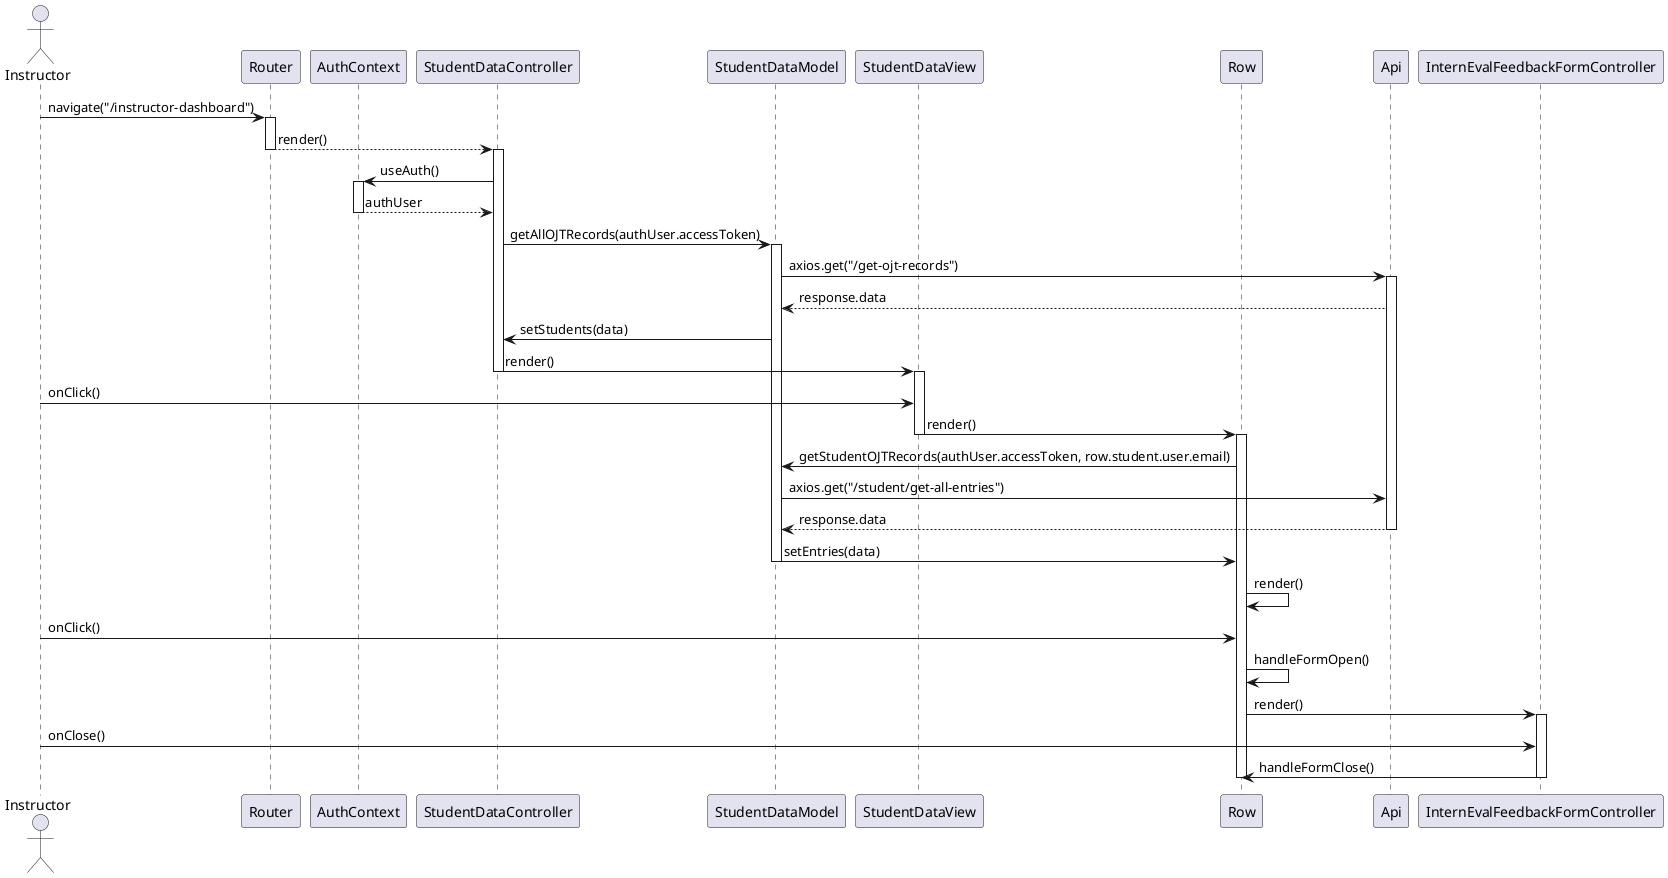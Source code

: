@startuml instructor_dashboard_sequence_diagram

actor Instructor as User
participant Router
participant AuthContext
participant StudentDataController
participant StudentDataModel
participant StudentDataView
participant Row
participant Api
participant InternEvalFeedbackFormController

User -> Router: navigate("/instructor-dashboard")
activate Router
Router --> StudentDataController: render()
deactivate Router
activate StudentDataController
StudentDataController -> AuthContext: useAuth()
activate AuthContext
AuthContext --> StudentDataController: authUser
deactivate AuthContext

StudentDataController -> StudentDataModel: getAllOJTRecords(authUser.accessToken)
activate StudentDataModel
StudentDataModel -> Api: axios.get("/get-ojt-records")
activate Api
Api --> StudentDataModel: response.data
StudentDataModel -> StudentDataController: setStudents(data)
StudentDataController -> StudentDataView: render()
deactivate StudentDataController
activate StudentDataView

User -> StudentDataView: onClick()
StudentDataView -> Row: render()
deactivate StudentDataView
activate Row
Row -> StudentDataModel: getStudentOJTRecords(authUser.accessToken, row.student.user.email)
StudentDataModel -> Api: axios.get("/student/get-all-entries")
Api --> StudentDataModel: response.data
deactivate Api
StudentDataModel -> Row: setEntries(data)
deactivate StudentDataModel
Row -> Row: render()

User -> Row: onClick()
Row -> Row: handleFormOpen()
Row -> InternEvalFeedbackFormController: render()
activate InternEvalFeedbackFormController
User -> InternEvalFeedbackFormController: onClose()
InternEvalFeedbackFormController -> Row: handleFormClose()
deactivate InternEvalFeedbackFormController
deactivate Row
deactivate StudentDataView
deactivate StudentDataController

@enduml
